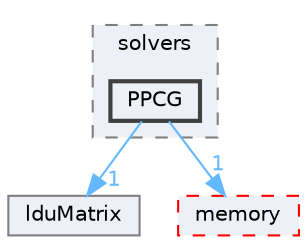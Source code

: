 digraph "src/OpenFOAM/matrices/lduMatrix/solvers/PPCG"
{
 // LATEX_PDF_SIZE
  bgcolor="transparent";
  edge [fontname=Helvetica,fontsize=10,labelfontname=Helvetica,labelfontsize=10];
  node [fontname=Helvetica,fontsize=10,shape=box,height=0.2,width=0.4];
  compound=true
  subgraph clusterdir_f03e085f4fe95c9b32f7b904515484f9 {
    graph [ bgcolor="#edf0f7", pencolor="grey50", label="solvers", fontname=Helvetica,fontsize=10 style="filled,dashed", URL="dir_f03e085f4fe95c9b32f7b904515484f9.html",tooltip=""]
  dir_357e6d78ad9027f9873481aa56191bbd [label="PPCG", fillcolor="#edf0f7", color="grey25", style="filled,bold", URL="dir_357e6d78ad9027f9873481aa56191bbd.html",tooltip=""];
  }
  dir_1ce70feb2b06c30ebd4091245573b99e [label="lduMatrix", fillcolor="#edf0f7", color="grey50", style="filled", URL="dir_1ce70feb2b06c30ebd4091245573b99e.html",tooltip=""];
  dir_385a22dcc2f7120acb0f1a7a832b3b8d [label="memory", fillcolor="#edf0f7", color="red", style="filled,dashed", URL="dir_385a22dcc2f7120acb0f1a7a832b3b8d.html",tooltip=""];
  dir_357e6d78ad9027f9873481aa56191bbd->dir_1ce70feb2b06c30ebd4091245573b99e [headlabel="1", labeldistance=1.5 headhref="dir_003029_002118.html" href="dir_003029_002118.html" color="steelblue1" fontcolor="steelblue1"];
  dir_357e6d78ad9027f9873481aa56191bbd->dir_385a22dcc2f7120acb0f1a7a832b3b8d [headlabel="1", labeldistance=1.5 headhref="dir_003029_002352.html" href="dir_003029_002352.html" color="steelblue1" fontcolor="steelblue1"];
}
